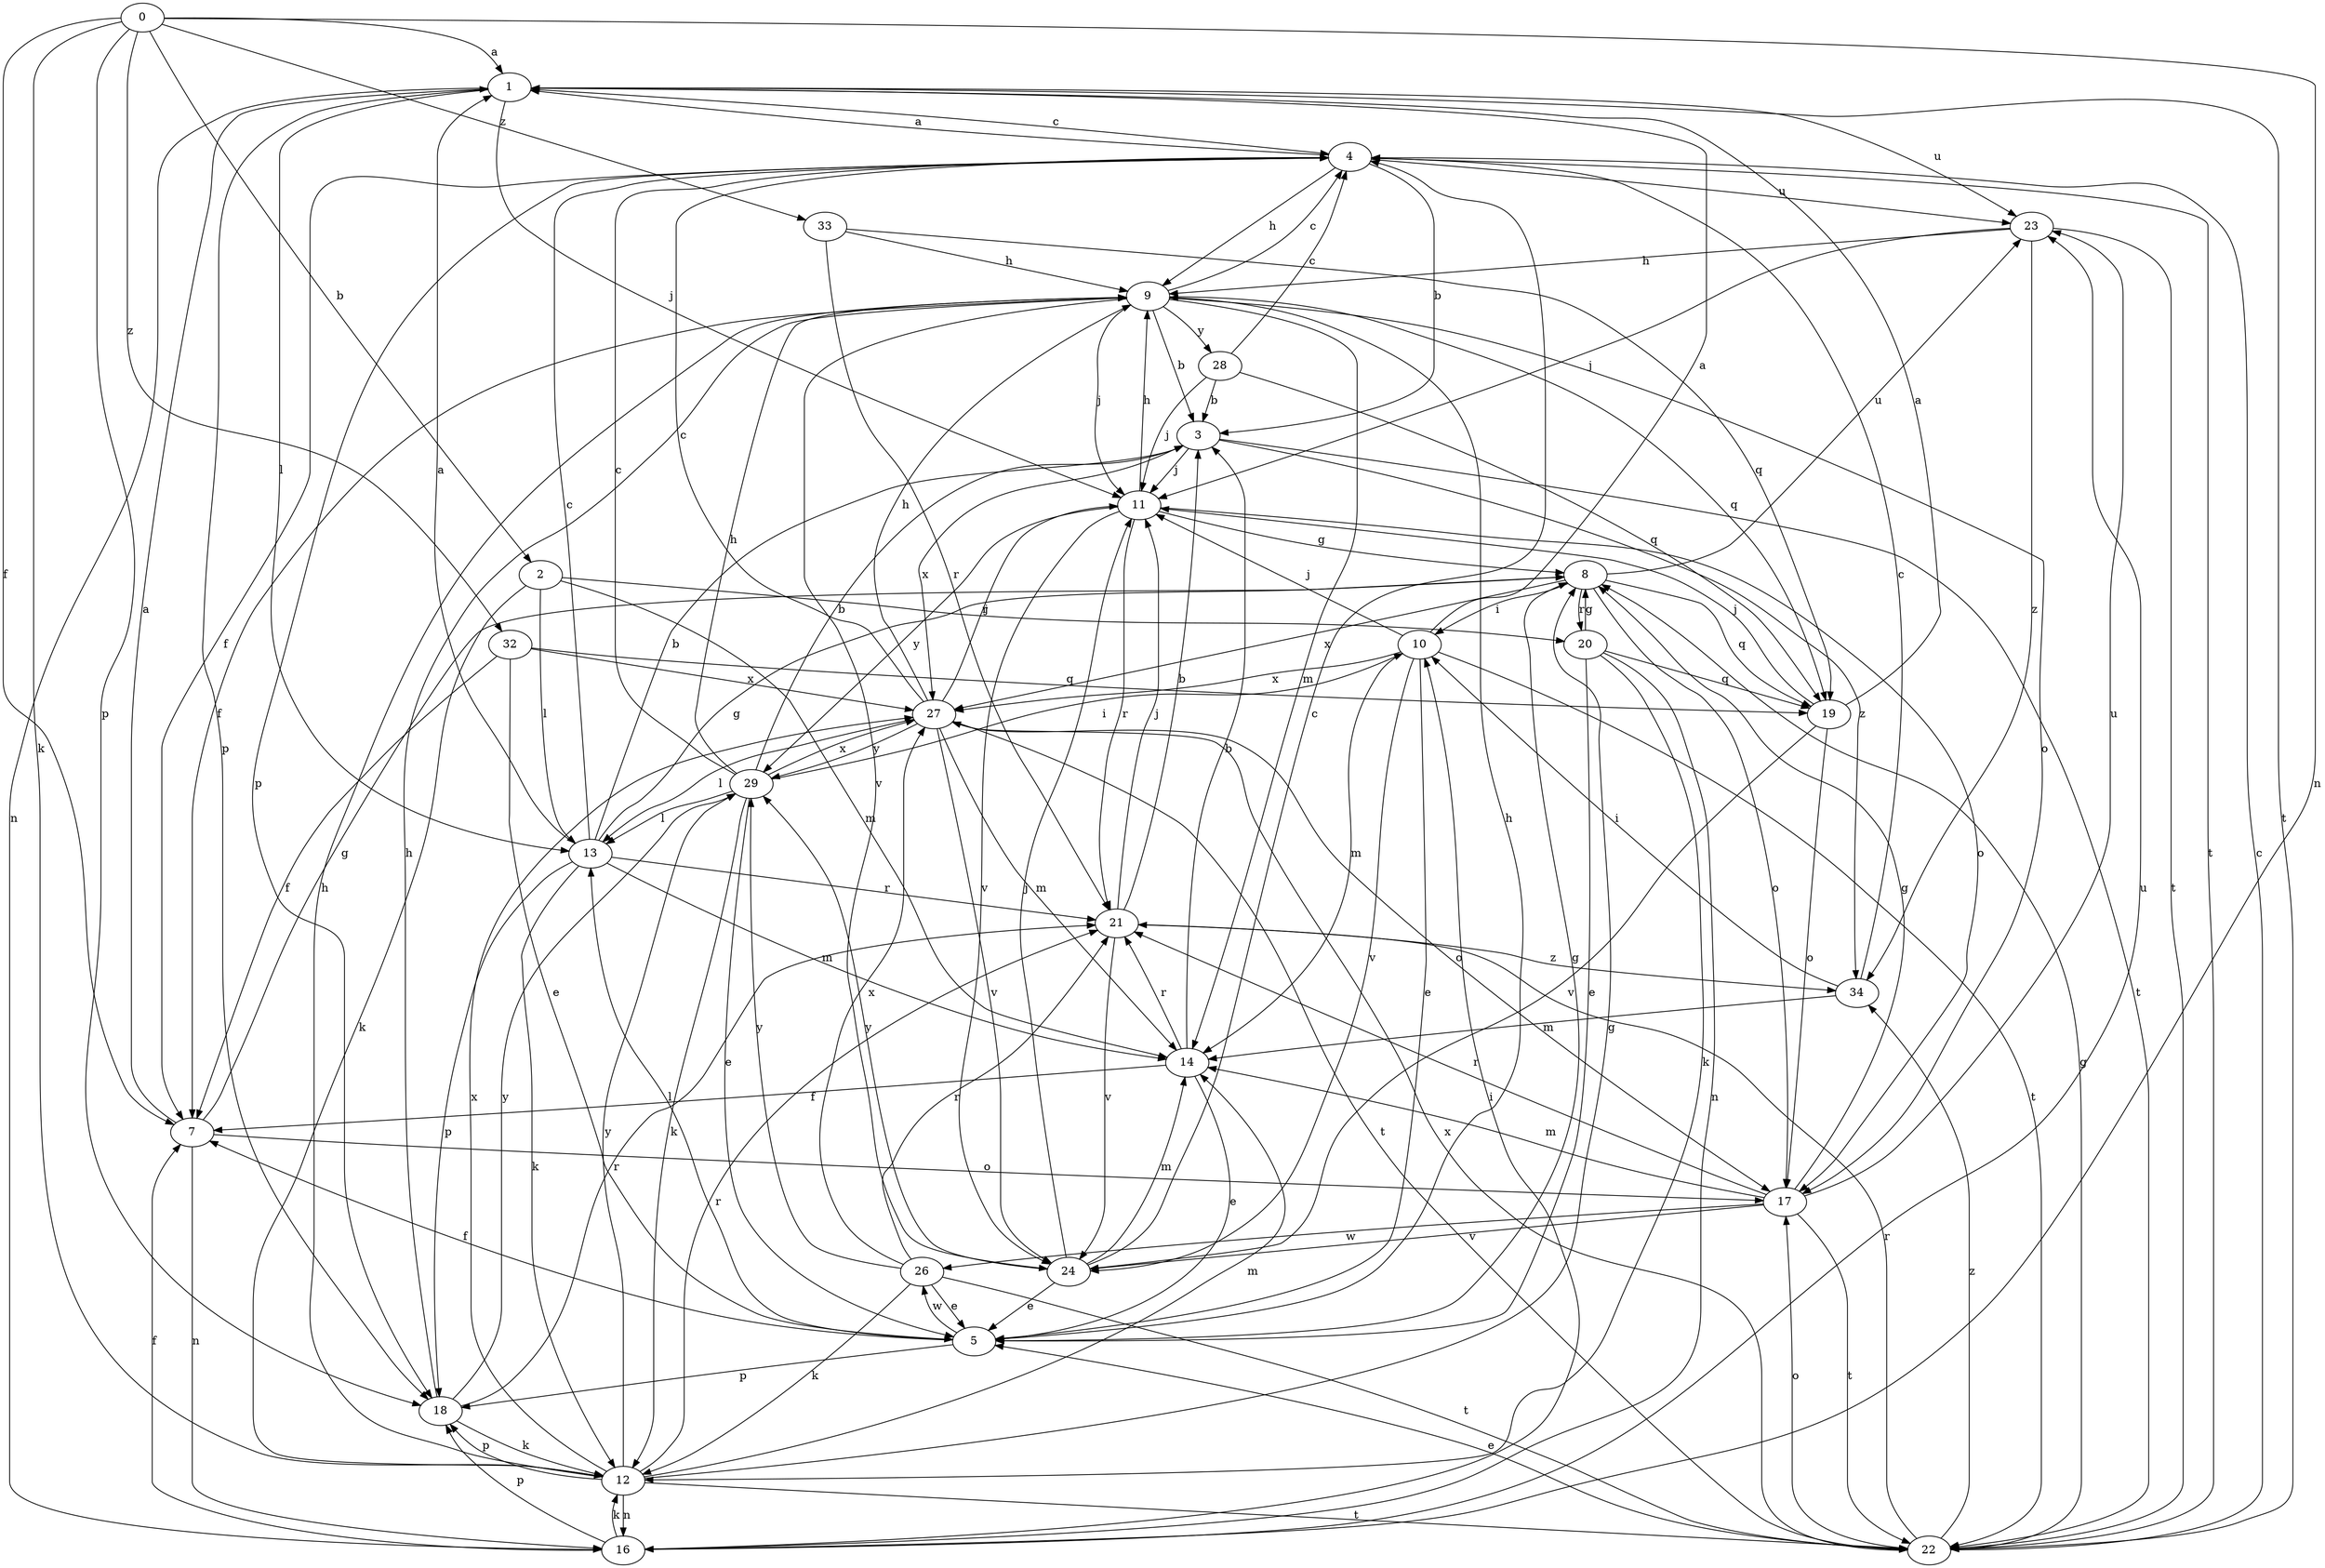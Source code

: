 strict digraph  {
1;
2;
3;
4;
5;
7;
8;
9;
10;
11;
0;
12;
13;
14;
16;
17;
18;
19;
20;
21;
22;
23;
24;
26;
27;
28;
29;
32;
33;
34;
1 -> 4  [label=c];
1 -> 11  [label=j];
1 -> 13  [label=l];
1 -> 16  [label=n];
1 -> 18  [label=p];
1 -> 22  [label=t];
1 -> 23  [label=u];
2 -> 12  [label=k];
2 -> 13  [label=l];
2 -> 14  [label=m];
2 -> 20  [label=r];
3 -> 11  [label=j];
3 -> 22  [label=t];
3 -> 27  [label=x];
3 -> 34  [label=z];
4 -> 1  [label=a];
4 -> 3  [label=b];
4 -> 7  [label=f];
4 -> 9  [label=h];
4 -> 18  [label=p];
4 -> 22  [label=t];
4 -> 23  [label=u];
5 -> 7  [label=f];
5 -> 8  [label=g];
5 -> 9  [label=h];
5 -> 13  [label=l];
5 -> 18  [label=p];
5 -> 26  [label=w];
7 -> 1  [label=a];
7 -> 8  [label=g];
7 -> 16  [label=n];
7 -> 17  [label=o];
8 -> 10  [label=i];
8 -> 17  [label=o];
8 -> 19  [label=q];
8 -> 20  [label=r];
8 -> 23  [label=u];
8 -> 27  [label=x];
9 -> 3  [label=b];
9 -> 4  [label=c];
9 -> 7  [label=f];
9 -> 11  [label=j];
9 -> 14  [label=m];
9 -> 17  [label=o];
9 -> 19  [label=q];
9 -> 24  [label=v];
9 -> 28  [label=y];
10 -> 1  [label=a];
10 -> 5  [label=e];
10 -> 11  [label=j];
10 -> 14  [label=m];
10 -> 22  [label=t];
10 -> 24  [label=v];
10 -> 27  [label=x];
11 -> 8  [label=g];
11 -> 9  [label=h];
11 -> 17  [label=o];
11 -> 21  [label=r];
11 -> 24  [label=v];
11 -> 29  [label=y];
0 -> 1  [label=a];
0 -> 2  [label=b];
0 -> 7  [label=f];
0 -> 12  [label=k];
0 -> 16  [label=n];
0 -> 18  [label=p];
0 -> 32  [label=z];
0 -> 33  [label=z];
12 -> 8  [label=g];
12 -> 9  [label=h];
12 -> 14  [label=m];
12 -> 16  [label=n];
12 -> 18  [label=p];
12 -> 21  [label=r];
12 -> 22  [label=t];
12 -> 27  [label=x];
12 -> 29  [label=y];
13 -> 1  [label=a];
13 -> 3  [label=b];
13 -> 4  [label=c];
13 -> 8  [label=g];
13 -> 12  [label=k];
13 -> 14  [label=m];
13 -> 18  [label=p];
13 -> 21  [label=r];
14 -> 3  [label=b];
14 -> 5  [label=e];
14 -> 7  [label=f];
14 -> 21  [label=r];
16 -> 7  [label=f];
16 -> 10  [label=i];
16 -> 12  [label=k];
16 -> 18  [label=p];
16 -> 23  [label=u];
17 -> 8  [label=g];
17 -> 14  [label=m];
17 -> 21  [label=r];
17 -> 22  [label=t];
17 -> 23  [label=u];
17 -> 24  [label=v];
17 -> 26  [label=w];
18 -> 9  [label=h];
18 -> 12  [label=k];
18 -> 21  [label=r];
18 -> 29  [label=y];
19 -> 1  [label=a];
19 -> 11  [label=j];
19 -> 17  [label=o];
19 -> 24  [label=v];
20 -> 5  [label=e];
20 -> 8  [label=g];
20 -> 12  [label=k];
20 -> 16  [label=n];
20 -> 19  [label=q];
21 -> 3  [label=b];
21 -> 11  [label=j];
21 -> 24  [label=v];
21 -> 34  [label=z];
22 -> 4  [label=c];
22 -> 5  [label=e];
22 -> 8  [label=g];
22 -> 17  [label=o];
22 -> 21  [label=r];
22 -> 27  [label=x];
22 -> 34  [label=z];
23 -> 9  [label=h];
23 -> 11  [label=j];
23 -> 22  [label=t];
23 -> 34  [label=z];
24 -> 4  [label=c];
24 -> 5  [label=e];
24 -> 11  [label=j];
24 -> 14  [label=m];
24 -> 29  [label=y];
26 -> 5  [label=e];
26 -> 12  [label=k];
26 -> 21  [label=r];
26 -> 22  [label=t];
26 -> 27  [label=x];
26 -> 29  [label=y];
27 -> 4  [label=c];
27 -> 9  [label=h];
27 -> 11  [label=j];
27 -> 13  [label=l];
27 -> 14  [label=m];
27 -> 17  [label=o];
27 -> 22  [label=t];
27 -> 24  [label=v];
27 -> 29  [label=y];
28 -> 3  [label=b];
28 -> 4  [label=c];
28 -> 11  [label=j];
28 -> 19  [label=q];
29 -> 3  [label=b];
29 -> 4  [label=c];
29 -> 5  [label=e];
29 -> 9  [label=h];
29 -> 10  [label=i];
29 -> 12  [label=k];
29 -> 13  [label=l];
29 -> 27  [label=x];
32 -> 5  [label=e];
32 -> 7  [label=f];
32 -> 19  [label=q];
32 -> 27  [label=x];
33 -> 9  [label=h];
33 -> 19  [label=q];
33 -> 21  [label=r];
34 -> 4  [label=c];
34 -> 10  [label=i];
34 -> 14  [label=m];
}
